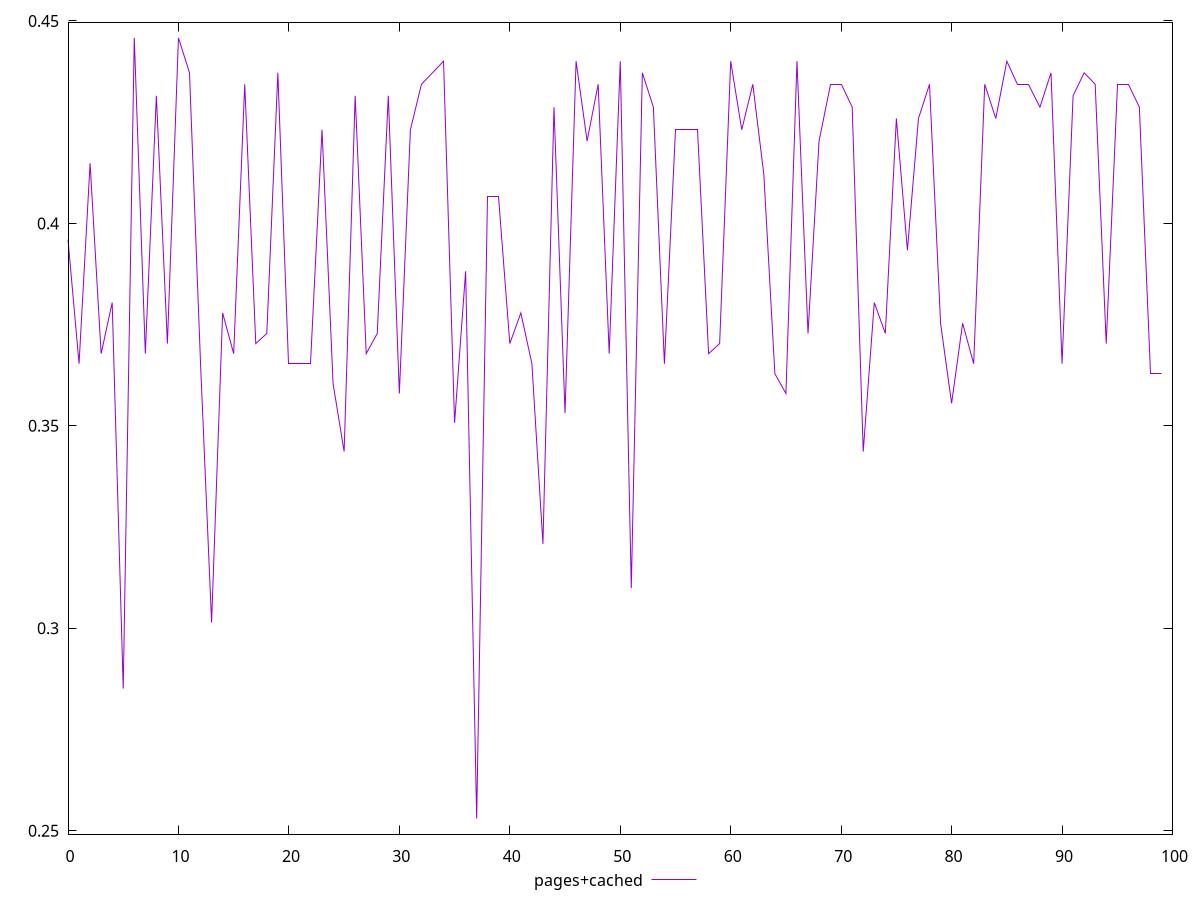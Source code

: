 $_pagesCached <<EOF
0.39602454179826796
0.3653476030797045
0.41484959569195007
0.36782727249668157
0.3804345882704112
0.28511624788332457
0.4458095268025519
0.36782727249668157
0.43152934857222425
0.3703208536464965
0.4458095268025572
0.4372001439927675
0.36534760307969977
0.30146316384229
0.37788521742226383
0.36782727249668157
0.4343578459053566
0.3703208536464965
0.3728283622283972
0.4372001439927725
0.36534760307969977
0.3653476030797045
0.36534760307969977
0.4231269305563798
0.3604299298111549
0.34365336088889015
0.43152934857222425
0.36782727249667685
0.3728283622283925
0.43152934857222425
0.35799188782046293
0.4231269305563798
0.4343578459053566
0.4372001439927675
0.44005621242607357
0.35076068472419847
0.38816658760398653
0.25302431296883876
0.40669780678037903
0.40669780678037903
0.3703208536464922
0.37788521742226383
0.3653476030796952
0.32084699346177964
0.42871468007592217
0.3531572881383309
0.44005621242606846
0.4203538944598205
0.4343578459053566
0.36782727249668157
0.44005621242606846
0.3099465791610012
0.4372001439927725
0.42871468007592217
0.3653476030797045
0.4231269305563798
0.4231269305563848
0.4231269305563848
0.36782727249668157
0.3703208536464922
0.44005621242606846
0.4231269305563798
0.4343578459053566
0.412118365148831
0.36288182832269134
0.35799188782046293
0.44005621242606846
0.3728283622283925
0.4203538944598205
0.4343578459053566
0.4343578459053566
0.42871468007592217
0.34365336088889015
0.38043458827040194
0.3728283622283972
0.42591386621683086
0.39339122293424816
0.42591386621683086
0.4343578459053512
0.37534981253556204
0.35556768134691724
0.37534981253557126
0.36534760307969977
0.4343578459053512
0.42591386621683613
0.44005621242606846
0.4343578459053566
0.4343578459053512
0.42871468007592745
0.4372001439927725
0.36534760307969977
0.43152934857222425
0.4372001439927675
0.4343578459053566
0.3703208536464965
0.4343578459053512
0.4343578459053614
0.42871468007592745
0.36288182832269134
0.3628818283226867
EOF
set key outside below
set terminal pngcairo
set output "report_00006_2020-11-02T20-21-41.718Z/max-potential-fid/pages+cached//score.png"
set yrange [0.2491686086921644:0.44966523107923156]
plot $_pagesCached title "pages+cached" with line ,